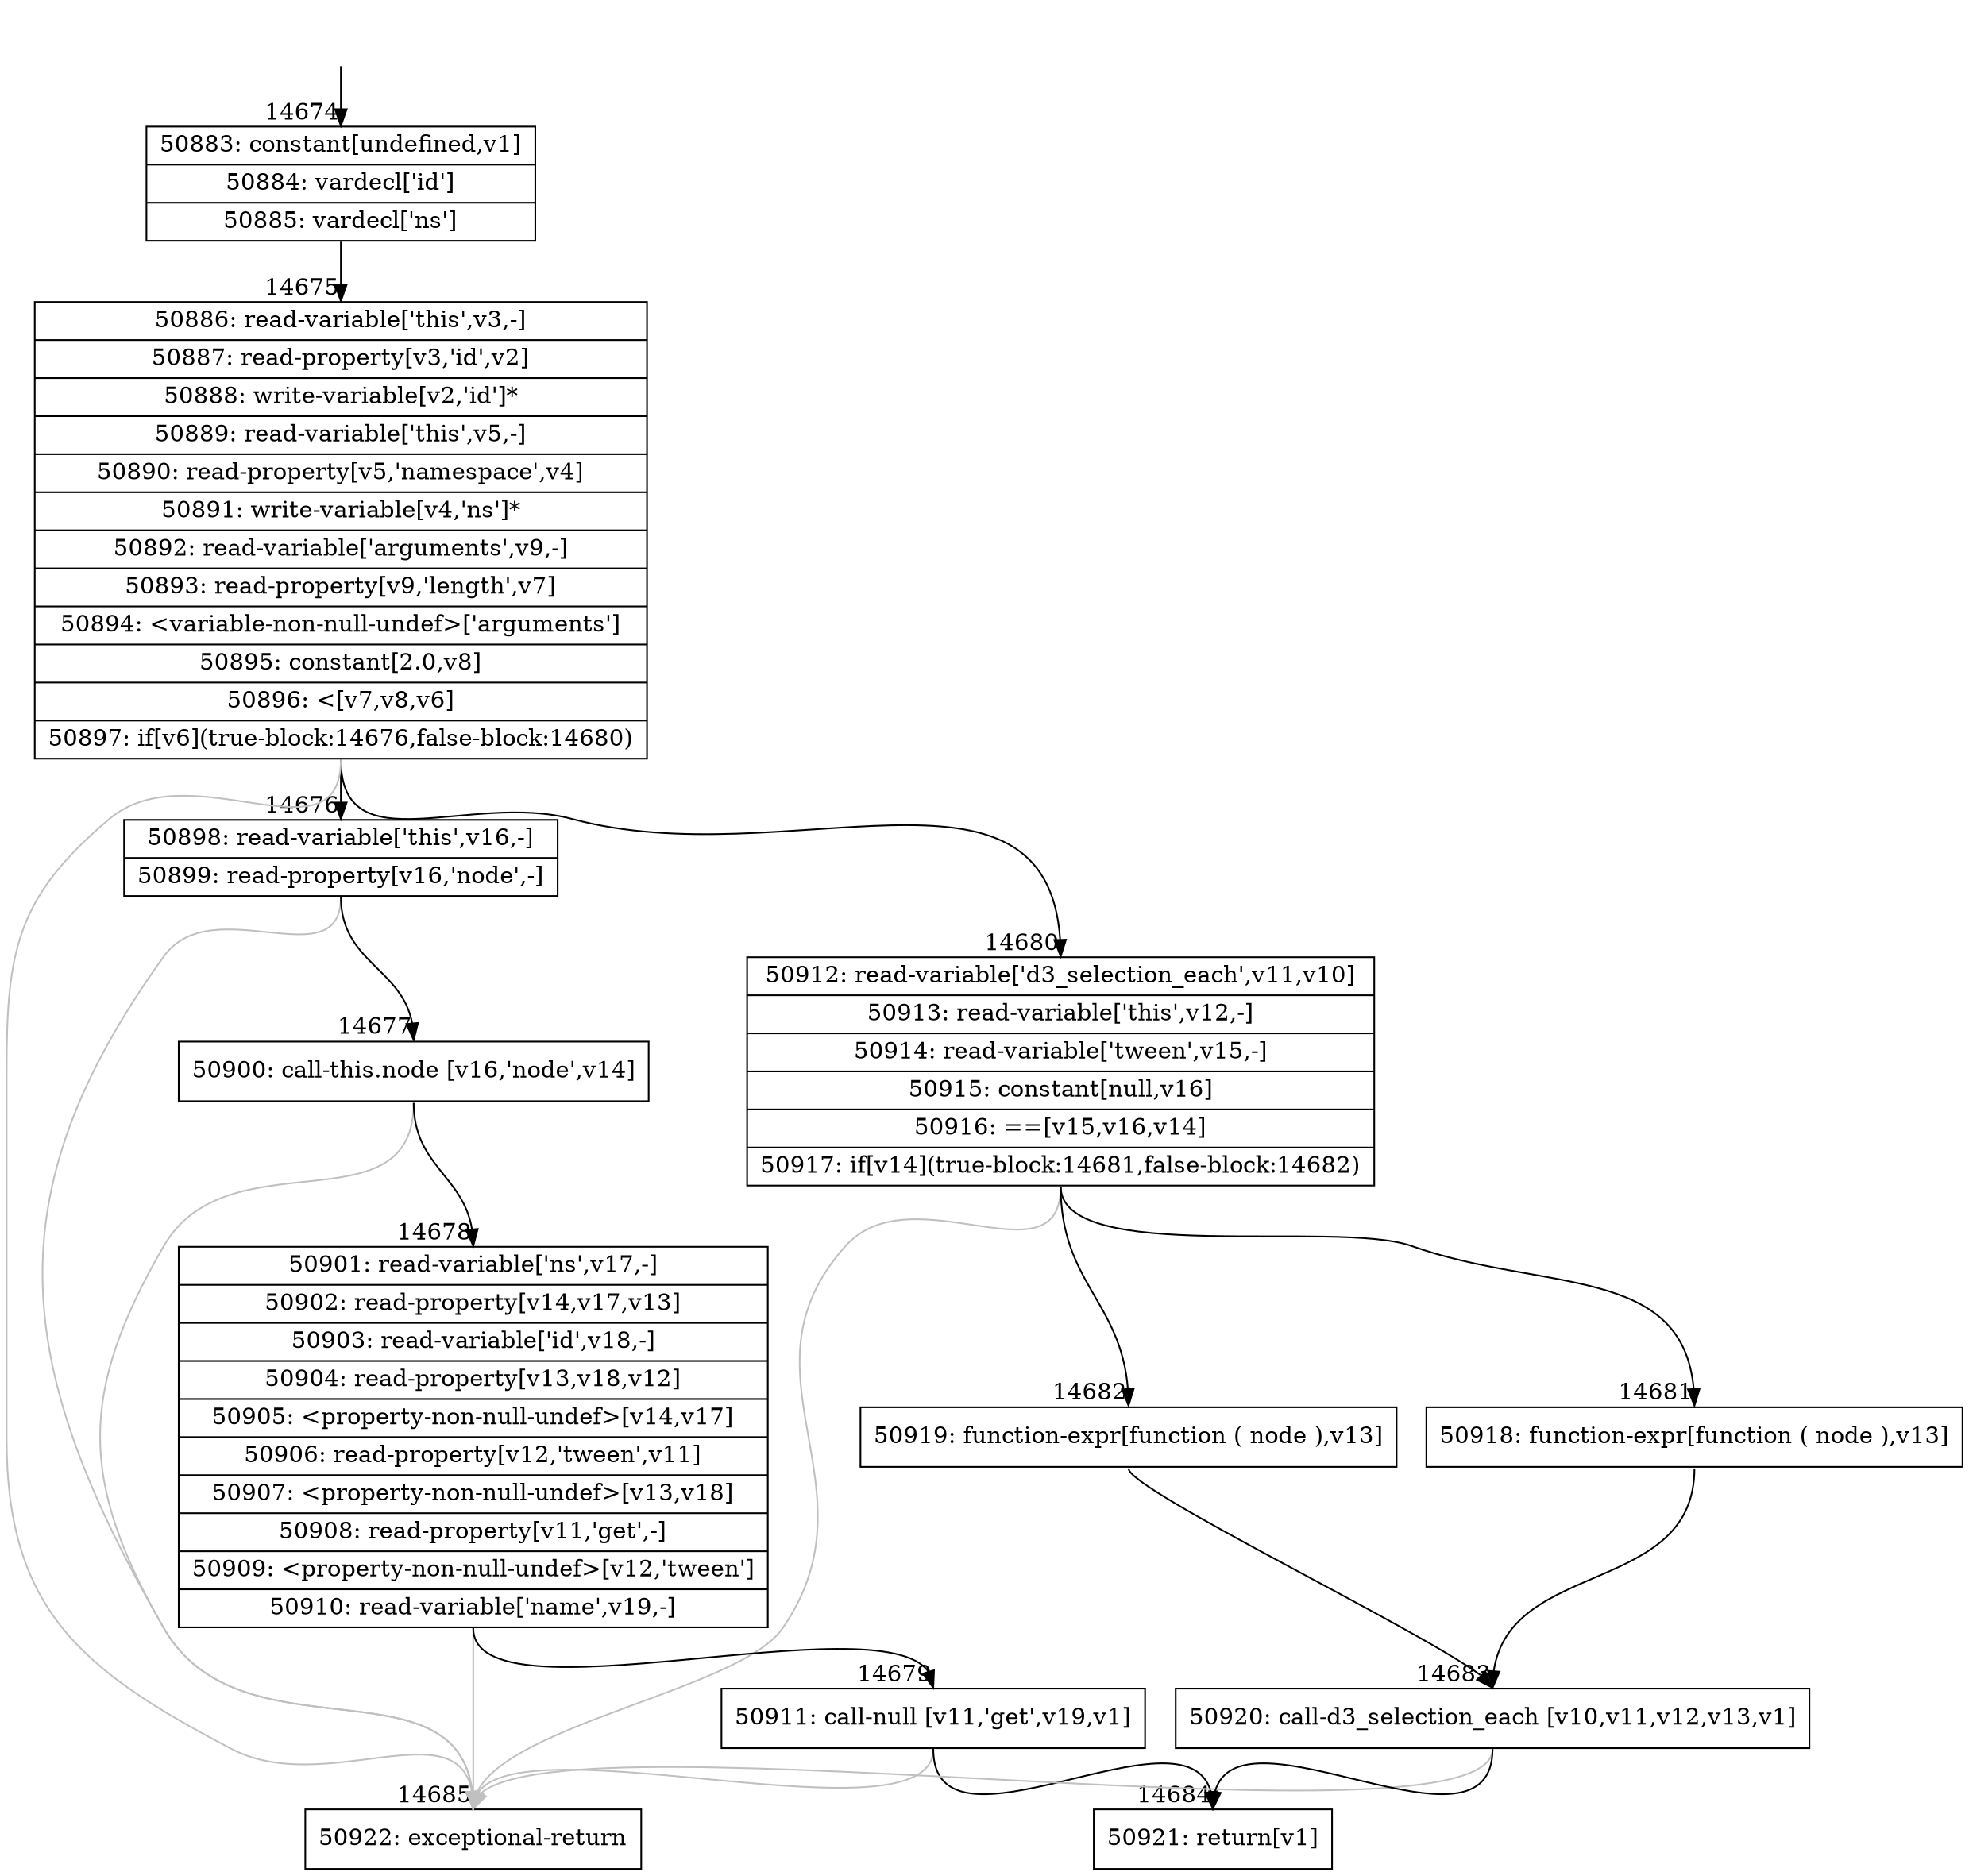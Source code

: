 digraph {
rankdir="TD"
BB_entry1359[shape=none,label=""];
BB_entry1359 -> BB14674 [tailport=s, headport=n, headlabel="    14674"]
BB14674 [shape=record label="{50883: constant[undefined,v1]|50884: vardecl['id']|50885: vardecl['ns']}" ] 
BB14674 -> BB14675 [tailport=s, headport=n, headlabel="      14675"]
BB14675 [shape=record label="{50886: read-variable['this',v3,-]|50887: read-property[v3,'id',v2]|50888: write-variable[v2,'id']*|50889: read-variable['this',v5,-]|50890: read-property[v5,'namespace',v4]|50891: write-variable[v4,'ns']*|50892: read-variable['arguments',v9,-]|50893: read-property[v9,'length',v7]|50894: \<variable-non-null-undef\>['arguments']|50895: constant[2.0,v8]|50896: \<[v7,v8,v6]|50897: if[v6](true-block:14676,false-block:14680)}" ] 
BB14675 -> BB14676 [tailport=s, headport=n, headlabel="      14676"]
BB14675 -> BB14680 [tailport=s, headport=n, headlabel="      14680"]
BB14675 -> BB14685 [tailport=s, headport=n, color=gray, headlabel="      14685"]
BB14676 [shape=record label="{50898: read-variable['this',v16,-]|50899: read-property[v16,'node',-]}" ] 
BB14676 -> BB14677 [tailport=s, headport=n, headlabel="      14677"]
BB14676 -> BB14685 [tailport=s, headport=n, color=gray]
BB14677 [shape=record label="{50900: call-this.node [v16,'node',v14]}" ] 
BB14677 -> BB14678 [tailport=s, headport=n, headlabel="      14678"]
BB14677 -> BB14685 [tailport=s, headport=n, color=gray]
BB14678 [shape=record label="{50901: read-variable['ns',v17,-]|50902: read-property[v14,v17,v13]|50903: read-variable['id',v18,-]|50904: read-property[v13,v18,v12]|50905: \<property-non-null-undef\>[v14,v17]|50906: read-property[v12,'tween',v11]|50907: \<property-non-null-undef\>[v13,v18]|50908: read-property[v11,'get',-]|50909: \<property-non-null-undef\>[v12,'tween']|50910: read-variable['name',v19,-]}" ] 
BB14678 -> BB14679 [tailport=s, headport=n, headlabel="      14679"]
BB14678 -> BB14685 [tailport=s, headport=n, color=gray]
BB14679 [shape=record label="{50911: call-null [v11,'get',v19,v1]}" ] 
BB14679 -> BB14684 [tailport=s, headport=n, headlabel="      14684"]
BB14679 -> BB14685 [tailport=s, headport=n, color=gray]
BB14680 [shape=record label="{50912: read-variable['d3_selection_each',v11,v10]|50913: read-variable['this',v12,-]|50914: read-variable['tween',v15,-]|50915: constant[null,v16]|50916: ==[v15,v16,v14]|50917: if[v14](true-block:14681,false-block:14682)}" ] 
BB14680 -> BB14681 [tailport=s, headport=n, headlabel="      14681"]
BB14680 -> BB14682 [tailport=s, headport=n, headlabel="      14682"]
BB14680 -> BB14685 [tailport=s, headport=n, color=gray]
BB14681 [shape=record label="{50918: function-expr[function ( node ),v13]}" ] 
BB14681 -> BB14683 [tailport=s, headport=n, headlabel="      14683"]
BB14682 [shape=record label="{50919: function-expr[function ( node ),v13]}" ] 
BB14682 -> BB14683 [tailport=s, headport=n]
BB14683 [shape=record label="{50920: call-d3_selection_each [v10,v11,v12,v13,v1]}" ] 
BB14683 -> BB14684 [tailport=s, headport=n]
BB14683 -> BB14685 [tailport=s, headport=n, color=gray]
BB14684 [shape=record label="{50921: return[v1]}" ] 
BB14685 [shape=record label="{50922: exceptional-return}" ] 
//#$~ 8691
}
